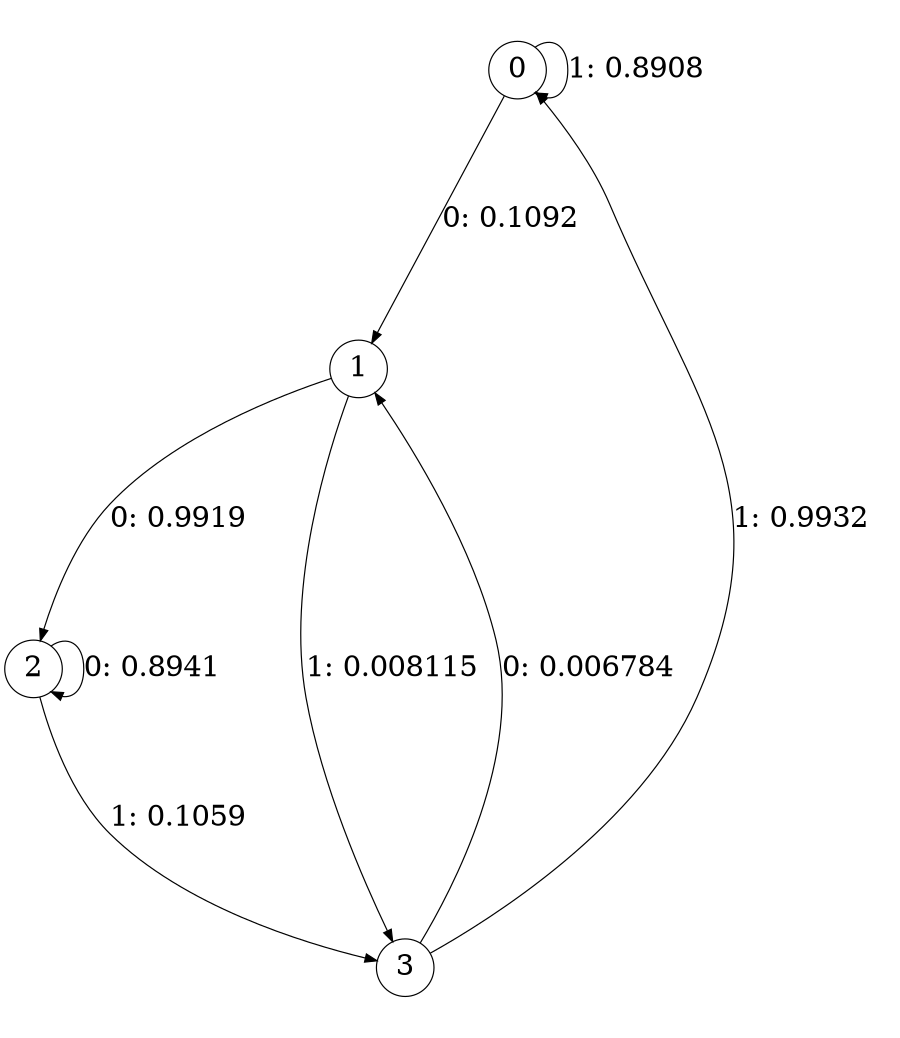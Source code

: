 digraph "ch1source_phase3_L2" {
size = "6,8.5";
ratio = "fill";
node [shape = circle];
node [fontsize = 24];
edge [fontsize = 24];
0 -> 1 [label = "0: 0.1092   "];
0 -> 0 [label = "1: 0.8908   "];
1 -> 2 [label = "0: 0.9919   "];
1 -> 3 [label = "1: 0.008115  "];
2 -> 2 [label = "0: 0.8941   "];
2 -> 3 [label = "1: 0.1059   "];
3 -> 1 [label = "0: 0.006784  "];
3 -> 0 [label = "1: 0.9932   "];
}